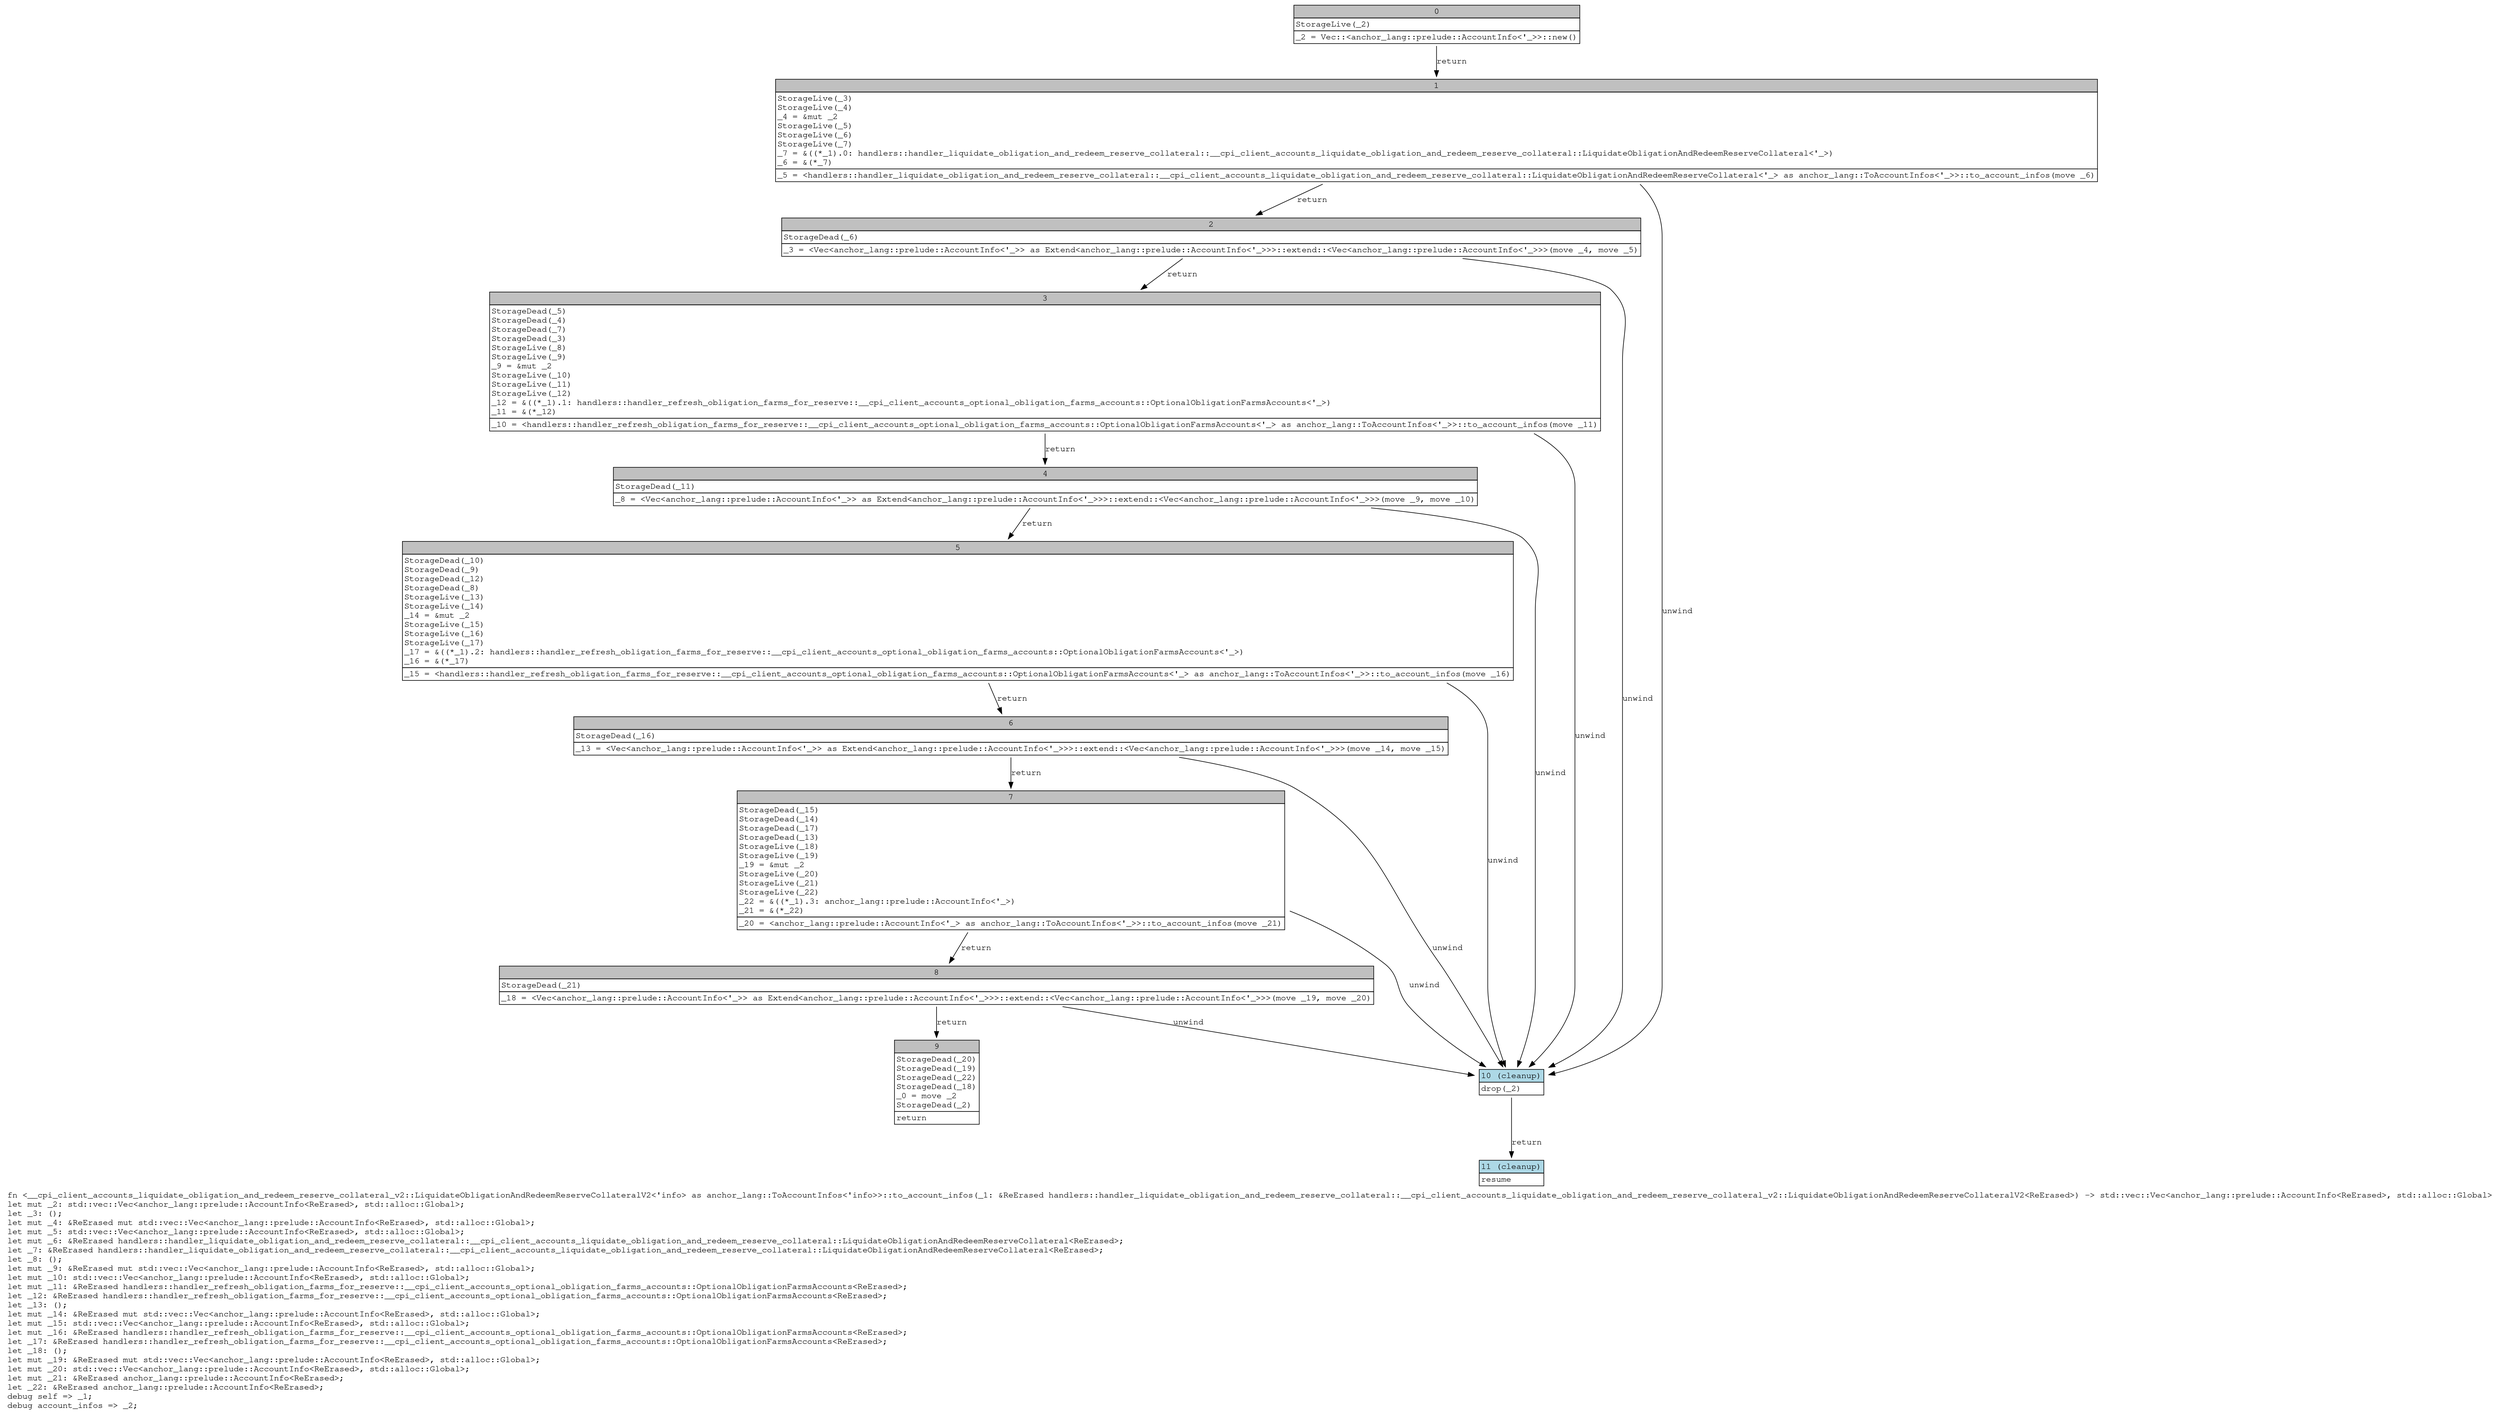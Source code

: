 digraph Mir_0_4711 {
    graph [fontname="Courier, monospace"];
    node [fontname="Courier, monospace"];
    edge [fontname="Courier, monospace"];
    label=<fn &lt;__cpi_client_accounts_liquidate_obligation_and_redeem_reserve_collateral_v2::LiquidateObligationAndRedeemReserveCollateralV2&lt;'info&gt; as anchor_lang::ToAccountInfos&lt;'info&gt;&gt;::to_account_infos(_1: &amp;ReErased handlers::handler_liquidate_obligation_and_redeem_reserve_collateral::__cpi_client_accounts_liquidate_obligation_and_redeem_reserve_collateral_v2::LiquidateObligationAndRedeemReserveCollateralV2&lt;ReErased&gt;) -&gt; std::vec::Vec&lt;anchor_lang::prelude::AccountInfo&lt;ReErased&gt;, std::alloc::Global&gt;<br align="left"/>let mut _2: std::vec::Vec&lt;anchor_lang::prelude::AccountInfo&lt;ReErased&gt;, std::alloc::Global&gt;;<br align="left"/>let _3: ();<br align="left"/>let mut _4: &amp;ReErased mut std::vec::Vec&lt;anchor_lang::prelude::AccountInfo&lt;ReErased&gt;, std::alloc::Global&gt;;<br align="left"/>let mut _5: std::vec::Vec&lt;anchor_lang::prelude::AccountInfo&lt;ReErased&gt;, std::alloc::Global&gt;;<br align="left"/>let mut _6: &amp;ReErased handlers::handler_liquidate_obligation_and_redeem_reserve_collateral::__cpi_client_accounts_liquidate_obligation_and_redeem_reserve_collateral::LiquidateObligationAndRedeemReserveCollateral&lt;ReErased&gt;;<br align="left"/>let _7: &amp;ReErased handlers::handler_liquidate_obligation_and_redeem_reserve_collateral::__cpi_client_accounts_liquidate_obligation_and_redeem_reserve_collateral::LiquidateObligationAndRedeemReserveCollateral&lt;ReErased&gt;;<br align="left"/>let _8: ();<br align="left"/>let mut _9: &amp;ReErased mut std::vec::Vec&lt;anchor_lang::prelude::AccountInfo&lt;ReErased&gt;, std::alloc::Global&gt;;<br align="left"/>let mut _10: std::vec::Vec&lt;anchor_lang::prelude::AccountInfo&lt;ReErased&gt;, std::alloc::Global&gt;;<br align="left"/>let mut _11: &amp;ReErased handlers::handler_refresh_obligation_farms_for_reserve::__cpi_client_accounts_optional_obligation_farms_accounts::OptionalObligationFarmsAccounts&lt;ReErased&gt;;<br align="left"/>let _12: &amp;ReErased handlers::handler_refresh_obligation_farms_for_reserve::__cpi_client_accounts_optional_obligation_farms_accounts::OptionalObligationFarmsAccounts&lt;ReErased&gt;;<br align="left"/>let _13: ();<br align="left"/>let mut _14: &amp;ReErased mut std::vec::Vec&lt;anchor_lang::prelude::AccountInfo&lt;ReErased&gt;, std::alloc::Global&gt;;<br align="left"/>let mut _15: std::vec::Vec&lt;anchor_lang::prelude::AccountInfo&lt;ReErased&gt;, std::alloc::Global&gt;;<br align="left"/>let mut _16: &amp;ReErased handlers::handler_refresh_obligation_farms_for_reserve::__cpi_client_accounts_optional_obligation_farms_accounts::OptionalObligationFarmsAccounts&lt;ReErased&gt;;<br align="left"/>let _17: &amp;ReErased handlers::handler_refresh_obligation_farms_for_reserve::__cpi_client_accounts_optional_obligation_farms_accounts::OptionalObligationFarmsAccounts&lt;ReErased&gt;;<br align="left"/>let _18: ();<br align="left"/>let mut _19: &amp;ReErased mut std::vec::Vec&lt;anchor_lang::prelude::AccountInfo&lt;ReErased&gt;, std::alloc::Global&gt;;<br align="left"/>let mut _20: std::vec::Vec&lt;anchor_lang::prelude::AccountInfo&lt;ReErased&gt;, std::alloc::Global&gt;;<br align="left"/>let mut _21: &amp;ReErased anchor_lang::prelude::AccountInfo&lt;ReErased&gt;;<br align="left"/>let _22: &amp;ReErased anchor_lang::prelude::AccountInfo&lt;ReErased&gt;;<br align="left"/>debug self =&gt; _1;<br align="left"/>debug account_infos =&gt; _2;<br align="left"/>>;
    bb0__0_4711 [shape="none", label=<<table border="0" cellborder="1" cellspacing="0"><tr><td bgcolor="gray" align="center" colspan="1">0</td></tr><tr><td align="left" balign="left">StorageLive(_2)<br/></td></tr><tr><td align="left">_2 = Vec::&lt;anchor_lang::prelude::AccountInfo&lt;'_&gt;&gt;::new()</td></tr></table>>];
    bb1__0_4711 [shape="none", label=<<table border="0" cellborder="1" cellspacing="0"><tr><td bgcolor="gray" align="center" colspan="1">1</td></tr><tr><td align="left" balign="left">StorageLive(_3)<br/>StorageLive(_4)<br/>_4 = &amp;mut _2<br/>StorageLive(_5)<br/>StorageLive(_6)<br/>StorageLive(_7)<br/>_7 = &amp;((*_1).0: handlers::handler_liquidate_obligation_and_redeem_reserve_collateral::__cpi_client_accounts_liquidate_obligation_and_redeem_reserve_collateral::LiquidateObligationAndRedeemReserveCollateral&lt;'_&gt;)<br/>_6 = &amp;(*_7)<br/></td></tr><tr><td align="left">_5 = &lt;handlers::handler_liquidate_obligation_and_redeem_reserve_collateral::__cpi_client_accounts_liquidate_obligation_and_redeem_reserve_collateral::LiquidateObligationAndRedeemReserveCollateral&lt;'_&gt; as anchor_lang::ToAccountInfos&lt;'_&gt;&gt;::to_account_infos(move _6)</td></tr></table>>];
    bb2__0_4711 [shape="none", label=<<table border="0" cellborder="1" cellspacing="0"><tr><td bgcolor="gray" align="center" colspan="1">2</td></tr><tr><td align="left" balign="left">StorageDead(_6)<br/></td></tr><tr><td align="left">_3 = &lt;Vec&lt;anchor_lang::prelude::AccountInfo&lt;'_&gt;&gt; as Extend&lt;anchor_lang::prelude::AccountInfo&lt;'_&gt;&gt;&gt;::extend::&lt;Vec&lt;anchor_lang::prelude::AccountInfo&lt;'_&gt;&gt;&gt;(move _4, move _5)</td></tr></table>>];
    bb3__0_4711 [shape="none", label=<<table border="0" cellborder="1" cellspacing="0"><tr><td bgcolor="gray" align="center" colspan="1">3</td></tr><tr><td align="left" balign="left">StorageDead(_5)<br/>StorageDead(_4)<br/>StorageDead(_7)<br/>StorageDead(_3)<br/>StorageLive(_8)<br/>StorageLive(_9)<br/>_9 = &amp;mut _2<br/>StorageLive(_10)<br/>StorageLive(_11)<br/>StorageLive(_12)<br/>_12 = &amp;((*_1).1: handlers::handler_refresh_obligation_farms_for_reserve::__cpi_client_accounts_optional_obligation_farms_accounts::OptionalObligationFarmsAccounts&lt;'_&gt;)<br/>_11 = &amp;(*_12)<br/></td></tr><tr><td align="left">_10 = &lt;handlers::handler_refresh_obligation_farms_for_reserve::__cpi_client_accounts_optional_obligation_farms_accounts::OptionalObligationFarmsAccounts&lt;'_&gt; as anchor_lang::ToAccountInfos&lt;'_&gt;&gt;::to_account_infos(move _11)</td></tr></table>>];
    bb4__0_4711 [shape="none", label=<<table border="0" cellborder="1" cellspacing="0"><tr><td bgcolor="gray" align="center" colspan="1">4</td></tr><tr><td align="left" balign="left">StorageDead(_11)<br/></td></tr><tr><td align="left">_8 = &lt;Vec&lt;anchor_lang::prelude::AccountInfo&lt;'_&gt;&gt; as Extend&lt;anchor_lang::prelude::AccountInfo&lt;'_&gt;&gt;&gt;::extend::&lt;Vec&lt;anchor_lang::prelude::AccountInfo&lt;'_&gt;&gt;&gt;(move _9, move _10)</td></tr></table>>];
    bb5__0_4711 [shape="none", label=<<table border="0" cellborder="1" cellspacing="0"><tr><td bgcolor="gray" align="center" colspan="1">5</td></tr><tr><td align="left" balign="left">StorageDead(_10)<br/>StorageDead(_9)<br/>StorageDead(_12)<br/>StorageDead(_8)<br/>StorageLive(_13)<br/>StorageLive(_14)<br/>_14 = &amp;mut _2<br/>StorageLive(_15)<br/>StorageLive(_16)<br/>StorageLive(_17)<br/>_17 = &amp;((*_1).2: handlers::handler_refresh_obligation_farms_for_reserve::__cpi_client_accounts_optional_obligation_farms_accounts::OptionalObligationFarmsAccounts&lt;'_&gt;)<br/>_16 = &amp;(*_17)<br/></td></tr><tr><td align="left">_15 = &lt;handlers::handler_refresh_obligation_farms_for_reserve::__cpi_client_accounts_optional_obligation_farms_accounts::OptionalObligationFarmsAccounts&lt;'_&gt; as anchor_lang::ToAccountInfos&lt;'_&gt;&gt;::to_account_infos(move _16)</td></tr></table>>];
    bb6__0_4711 [shape="none", label=<<table border="0" cellborder="1" cellspacing="0"><tr><td bgcolor="gray" align="center" colspan="1">6</td></tr><tr><td align="left" balign="left">StorageDead(_16)<br/></td></tr><tr><td align="left">_13 = &lt;Vec&lt;anchor_lang::prelude::AccountInfo&lt;'_&gt;&gt; as Extend&lt;anchor_lang::prelude::AccountInfo&lt;'_&gt;&gt;&gt;::extend::&lt;Vec&lt;anchor_lang::prelude::AccountInfo&lt;'_&gt;&gt;&gt;(move _14, move _15)</td></tr></table>>];
    bb7__0_4711 [shape="none", label=<<table border="0" cellborder="1" cellspacing="0"><tr><td bgcolor="gray" align="center" colspan="1">7</td></tr><tr><td align="left" balign="left">StorageDead(_15)<br/>StorageDead(_14)<br/>StorageDead(_17)<br/>StorageDead(_13)<br/>StorageLive(_18)<br/>StorageLive(_19)<br/>_19 = &amp;mut _2<br/>StorageLive(_20)<br/>StorageLive(_21)<br/>StorageLive(_22)<br/>_22 = &amp;((*_1).3: anchor_lang::prelude::AccountInfo&lt;'_&gt;)<br/>_21 = &amp;(*_22)<br/></td></tr><tr><td align="left">_20 = &lt;anchor_lang::prelude::AccountInfo&lt;'_&gt; as anchor_lang::ToAccountInfos&lt;'_&gt;&gt;::to_account_infos(move _21)</td></tr></table>>];
    bb8__0_4711 [shape="none", label=<<table border="0" cellborder="1" cellspacing="0"><tr><td bgcolor="gray" align="center" colspan="1">8</td></tr><tr><td align="left" balign="left">StorageDead(_21)<br/></td></tr><tr><td align="left">_18 = &lt;Vec&lt;anchor_lang::prelude::AccountInfo&lt;'_&gt;&gt; as Extend&lt;anchor_lang::prelude::AccountInfo&lt;'_&gt;&gt;&gt;::extend::&lt;Vec&lt;anchor_lang::prelude::AccountInfo&lt;'_&gt;&gt;&gt;(move _19, move _20)</td></tr></table>>];
    bb9__0_4711 [shape="none", label=<<table border="0" cellborder="1" cellspacing="0"><tr><td bgcolor="gray" align="center" colspan="1">9</td></tr><tr><td align="left" balign="left">StorageDead(_20)<br/>StorageDead(_19)<br/>StorageDead(_22)<br/>StorageDead(_18)<br/>_0 = move _2<br/>StorageDead(_2)<br/></td></tr><tr><td align="left">return</td></tr></table>>];
    bb10__0_4711 [shape="none", label=<<table border="0" cellborder="1" cellspacing="0"><tr><td bgcolor="lightblue" align="center" colspan="1">10 (cleanup)</td></tr><tr><td align="left">drop(_2)</td></tr></table>>];
    bb11__0_4711 [shape="none", label=<<table border="0" cellborder="1" cellspacing="0"><tr><td bgcolor="lightblue" align="center" colspan="1">11 (cleanup)</td></tr><tr><td align="left">resume</td></tr></table>>];
    bb0__0_4711 -> bb1__0_4711 [label="return"];
    bb1__0_4711 -> bb2__0_4711 [label="return"];
    bb1__0_4711 -> bb10__0_4711 [label="unwind"];
    bb2__0_4711 -> bb3__0_4711 [label="return"];
    bb2__0_4711 -> bb10__0_4711 [label="unwind"];
    bb3__0_4711 -> bb4__0_4711 [label="return"];
    bb3__0_4711 -> bb10__0_4711 [label="unwind"];
    bb4__0_4711 -> bb5__0_4711 [label="return"];
    bb4__0_4711 -> bb10__0_4711 [label="unwind"];
    bb5__0_4711 -> bb6__0_4711 [label="return"];
    bb5__0_4711 -> bb10__0_4711 [label="unwind"];
    bb6__0_4711 -> bb7__0_4711 [label="return"];
    bb6__0_4711 -> bb10__0_4711 [label="unwind"];
    bb7__0_4711 -> bb8__0_4711 [label="return"];
    bb7__0_4711 -> bb10__0_4711 [label="unwind"];
    bb8__0_4711 -> bb9__0_4711 [label="return"];
    bb8__0_4711 -> bb10__0_4711 [label="unwind"];
    bb10__0_4711 -> bb11__0_4711 [label="return"];
}
